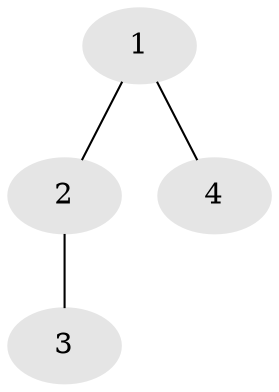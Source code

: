// Generated by graph-tools (version 1.1) at 2025/46/02/15/25 05:46:28]
// undirected, 4 vertices, 3 edges
graph export_dot {
graph [start="1"]
  node [color=gray90,style=filled];
  1 [super="+10+17"];
  2 [super="+5+6+12+20"];
  3 [super="+8+9+13+16+19"];
  4 [super="+7+14"];
  1 -- 2;
  1 -- 4;
  2 -- 3;
}
